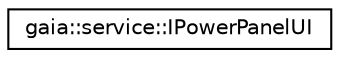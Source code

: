 digraph G
{
  edge [fontname="Helvetica",fontsize="10",labelfontname="Helvetica",labelfontsize="10"];
  node [fontname="Helvetica",fontsize="10",shape=record];
  rankdir=LR;
  Node1 [label="gaia::service::IPowerPanelUI",height=0.2,width=0.4,color="black", fillcolor="white", style="filled",URL="$d7/d63/classgaia_1_1service_1_1_i_power_panel_u_i.html",tooltip="Interface class that need to be implemented by user application."];
}
